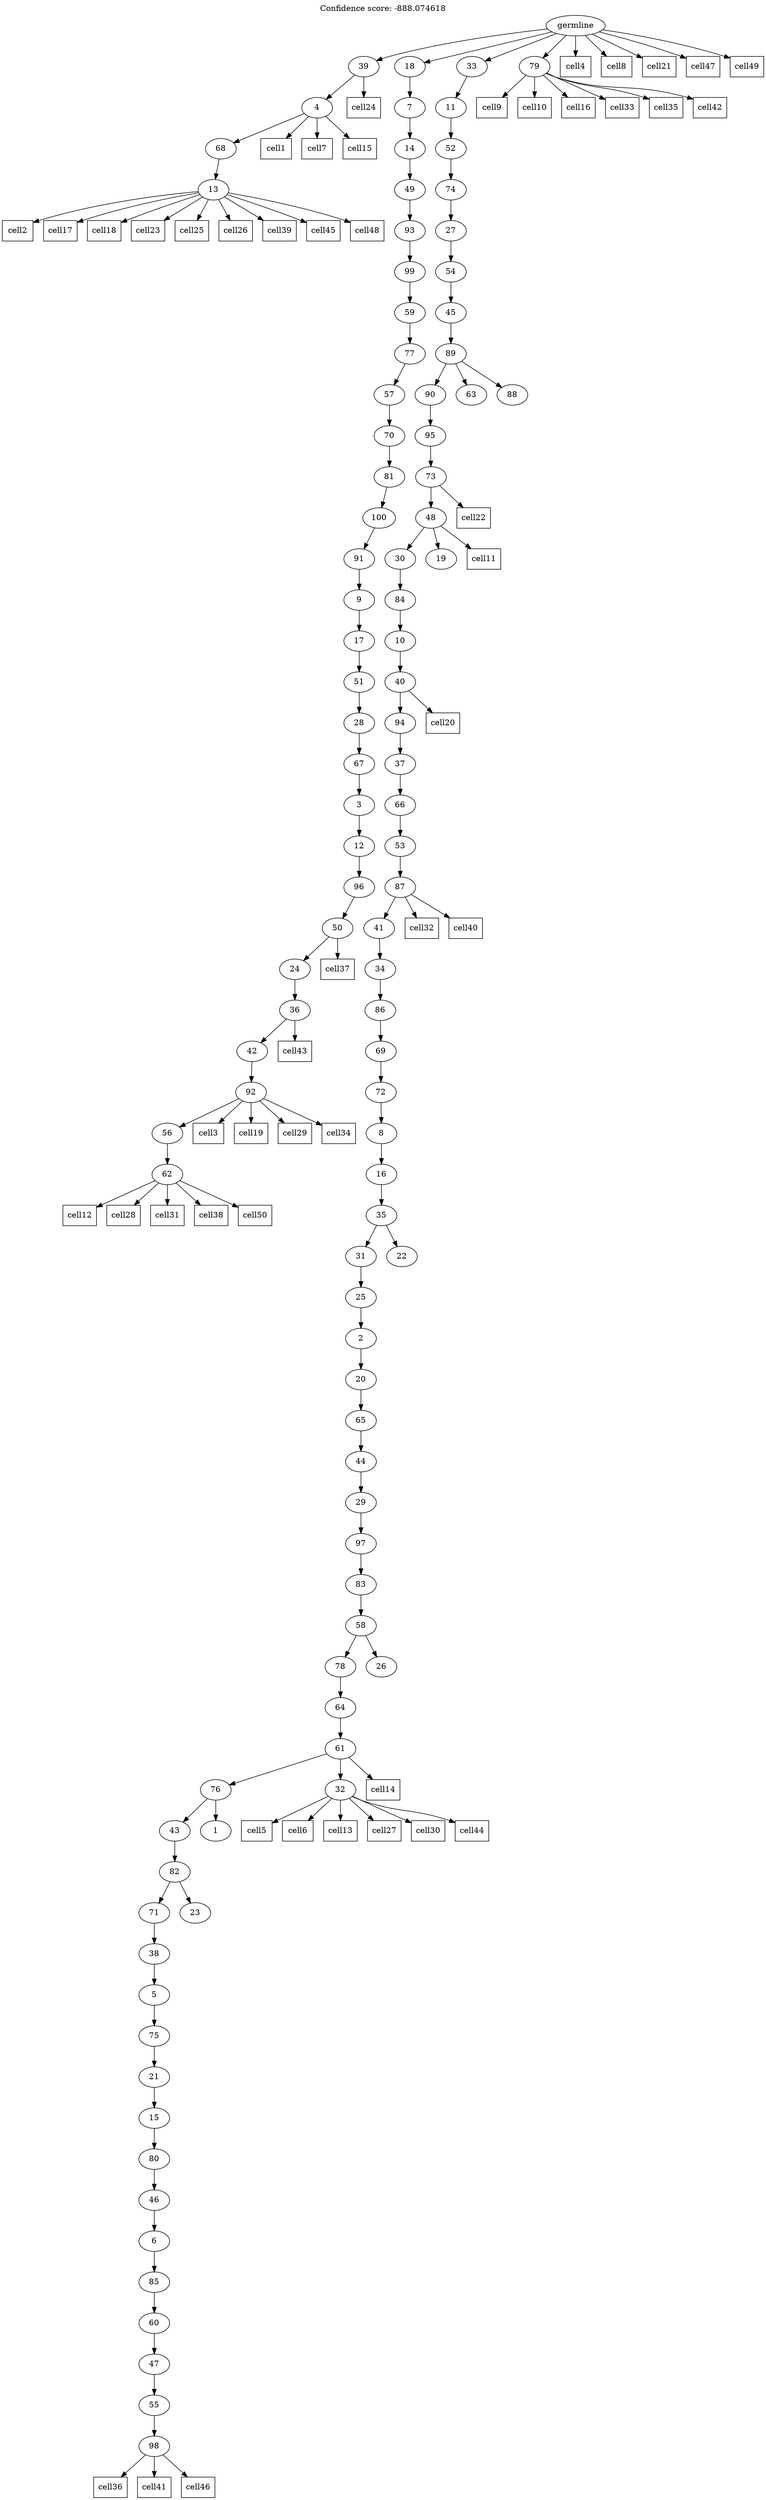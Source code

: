 digraph g {
	"98" -> "99";
	"99" [label="13"];
	"97" -> "98";
	"98" [label="68"];
	"96" -> "97";
	"97" [label="4"];
	"94" -> "95";
	"95" [label="62"];
	"93" -> "94";
	"94" [label="56"];
	"92" -> "93";
	"93" [label="92"];
	"91" -> "92";
	"92" [label="42"];
	"90" -> "91";
	"91" [label="36"];
	"89" -> "90";
	"90" [label="24"];
	"88" -> "89";
	"89" [label="50"];
	"87" -> "88";
	"88" [label="96"];
	"86" -> "87";
	"87" [label="12"];
	"85" -> "86";
	"86" [label="3"];
	"84" -> "85";
	"85" [label="67"];
	"83" -> "84";
	"84" [label="28"];
	"82" -> "83";
	"83" [label="51"];
	"81" -> "82";
	"82" [label="17"];
	"80" -> "81";
	"81" [label="9"];
	"79" -> "80";
	"80" [label="91"];
	"78" -> "79";
	"79" [label="100"];
	"77" -> "78";
	"78" [label="81"];
	"76" -> "77";
	"77" [label="70"];
	"75" -> "76";
	"76" [label="57"];
	"74" -> "75";
	"75" [label="77"];
	"73" -> "74";
	"74" [label="59"];
	"72" -> "73";
	"73" [label="99"];
	"71" -> "72";
	"72" [label="93"];
	"70" -> "71";
	"71" [label="49"];
	"69" -> "70";
	"70" [label="14"];
	"68" -> "69";
	"69" [label="7"];
	"58" -> "59";
	"59" [label="98"];
	"57" -> "58";
	"58" [label="55"];
	"56" -> "57";
	"57" [label="47"];
	"55" -> "56";
	"56" [label="60"];
	"54" -> "55";
	"55" [label="85"];
	"53" -> "54";
	"54" [label="6"];
	"52" -> "53";
	"53" [label="46"];
	"51" -> "52";
	"52" [label="80"];
	"50" -> "51";
	"51" [label="15"];
	"49" -> "50";
	"50" [label="21"];
	"48" -> "49";
	"49" [label="75"];
	"47" -> "48";
	"48" [label="5"];
	"46" -> "47";
	"47" [label="38"];
	"45" -> "46";
	"46" [label="71"];
	"45" -> "60";
	"60" [label="23"];
	"44" -> "45";
	"45" [label="82"];
	"43" -> "44";
	"44" [label="43"];
	"43" -> "61";
	"61" [label="1"];
	"42" -> "43";
	"43" [label="76"];
	"42" -> "62";
	"62" [label="32"];
	"41" -> "42";
	"42" [label="61"];
	"40" -> "41";
	"41" [label="64"];
	"39" -> "40";
	"40" [label="78"];
	"39" -> "63";
	"63" [label="26"];
	"38" -> "39";
	"39" [label="58"];
	"37" -> "38";
	"38" [label="83"];
	"36" -> "37";
	"37" [label="97"];
	"35" -> "36";
	"36" [label="29"];
	"34" -> "35";
	"35" [label="44"];
	"33" -> "34";
	"34" [label="65"];
	"32" -> "33";
	"33" [label="20"];
	"31" -> "32";
	"32" [label="2"];
	"30" -> "31";
	"31" [label="25"];
	"29" -> "30";
	"30" [label="31"];
	"29" -> "64";
	"64" [label="22"];
	"28" -> "29";
	"29" [label="35"];
	"27" -> "28";
	"28" [label="16"];
	"26" -> "27";
	"27" [label="8"];
	"25" -> "26";
	"26" [label="72"];
	"24" -> "25";
	"25" [label="69"];
	"23" -> "24";
	"24" [label="86"];
	"22" -> "23";
	"23" [label="34"];
	"21" -> "22";
	"22" [label="41"];
	"20" -> "21";
	"21" [label="87"];
	"19" -> "20";
	"20" [label="53"];
	"18" -> "19";
	"19" [label="66"];
	"17" -> "18";
	"18" [label="37"];
	"16" -> "17";
	"17" [label="94"];
	"15" -> "16";
	"16" [label="40"];
	"14" -> "15";
	"15" [label="10"];
	"13" -> "14";
	"14" [label="84"];
	"12" -> "13";
	"13" [label="30"];
	"12" -> "65";
	"65" [label="19"];
	"11" -> "12";
	"12" [label="48"];
	"10" -> "11";
	"11" [label="73"];
	"9" -> "10";
	"10" [label="95"];
	"8" -> "9";
	"9" [label="90"];
	"8" -> "66";
	"66" [label="63"];
	"8" -> "67";
	"67" [label="88"];
	"7" -> "8";
	"8" [label="89"];
	"6" -> "7";
	"7" [label="45"];
	"5" -> "6";
	"6" [label="54"];
	"4" -> "5";
	"5" [label="27"];
	"3" -> "4";
	"4" [label="74"];
	"2" -> "3";
	"3" [label="52"];
	"1" -> "2";
	"2" [label="11"];
	"0" -> "1";
	"1" [label="33"];
	"0" -> "68";
	"68" [label="18"];
	"0" -> "96";
	"96" [label="39"];
	"0" -> "100";
	"100" [label="79"];
	"0" [label="germline"];
	"97" -> "cell1";
	"cell1" [shape=box];
	"99" -> "cell2";
	"cell2" [shape=box];
	"93" -> "cell3";
	"cell3" [shape=box];
	"0" -> "cell4";
	"cell4" [shape=box];
	"62" -> "cell5";
	"cell5" [shape=box];
	"62" -> "cell6";
	"cell6" [shape=box];
	"97" -> "cell7";
	"cell7" [shape=box];
	"0" -> "cell8";
	"cell8" [shape=box];
	"100" -> "cell9";
	"cell9" [shape=box];
	"100" -> "cell10";
	"cell10" [shape=box];
	"12" -> "cell11";
	"cell11" [shape=box];
	"95" -> "cell12";
	"cell12" [shape=box];
	"62" -> "cell13";
	"cell13" [shape=box];
	"42" -> "cell14";
	"cell14" [shape=box];
	"97" -> "cell15";
	"cell15" [shape=box];
	"100" -> "cell16";
	"cell16" [shape=box];
	"99" -> "cell17";
	"cell17" [shape=box];
	"99" -> "cell18";
	"cell18" [shape=box];
	"93" -> "cell19";
	"cell19" [shape=box];
	"16" -> "cell20";
	"cell20" [shape=box];
	"0" -> "cell21";
	"cell21" [shape=box];
	"11" -> "cell22";
	"cell22" [shape=box];
	"99" -> "cell23";
	"cell23" [shape=box];
	"96" -> "cell24";
	"cell24" [shape=box];
	"99" -> "cell25";
	"cell25" [shape=box];
	"99" -> "cell26";
	"cell26" [shape=box];
	"62" -> "cell27";
	"cell27" [shape=box];
	"95" -> "cell28";
	"cell28" [shape=box];
	"93" -> "cell29";
	"cell29" [shape=box];
	"62" -> "cell30";
	"cell30" [shape=box];
	"95" -> "cell31";
	"cell31" [shape=box];
	"21" -> "cell32";
	"cell32" [shape=box];
	"100" -> "cell33";
	"cell33" [shape=box];
	"93" -> "cell34";
	"cell34" [shape=box];
	"100" -> "cell35";
	"cell35" [shape=box];
	"59" -> "cell36";
	"cell36" [shape=box];
	"89" -> "cell37";
	"cell37" [shape=box];
	"95" -> "cell38";
	"cell38" [shape=box];
	"99" -> "cell39";
	"cell39" [shape=box];
	"21" -> "cell40";
	"cell40" [shape=box];
	"59" -> "cell41";
	"cell41" [shape=box];
	"100" -> "cell42";
	"cell42" [shape=box];
	"91" -> "cell43";
	"cell43" [shape=box];
	"62" -> "cell44";
	"cell44" [shape=box];
	"99" -> "cell45";
	"cell45" [shape=box];
	"59" -> "cell46";
	"cell46" [shape=box];
	"0" -> "cell47";
	"cell47" [shape=box];
	"99" -> "cell48";
	"cell48" [shape=box];
	"0" -> "cell49";
	"cell49" [shape=box];
	"95" -> "cell50";
	"cell50" [shape=box];
	labelloc="t";
	label="Confidence score: -888.074618";
}
